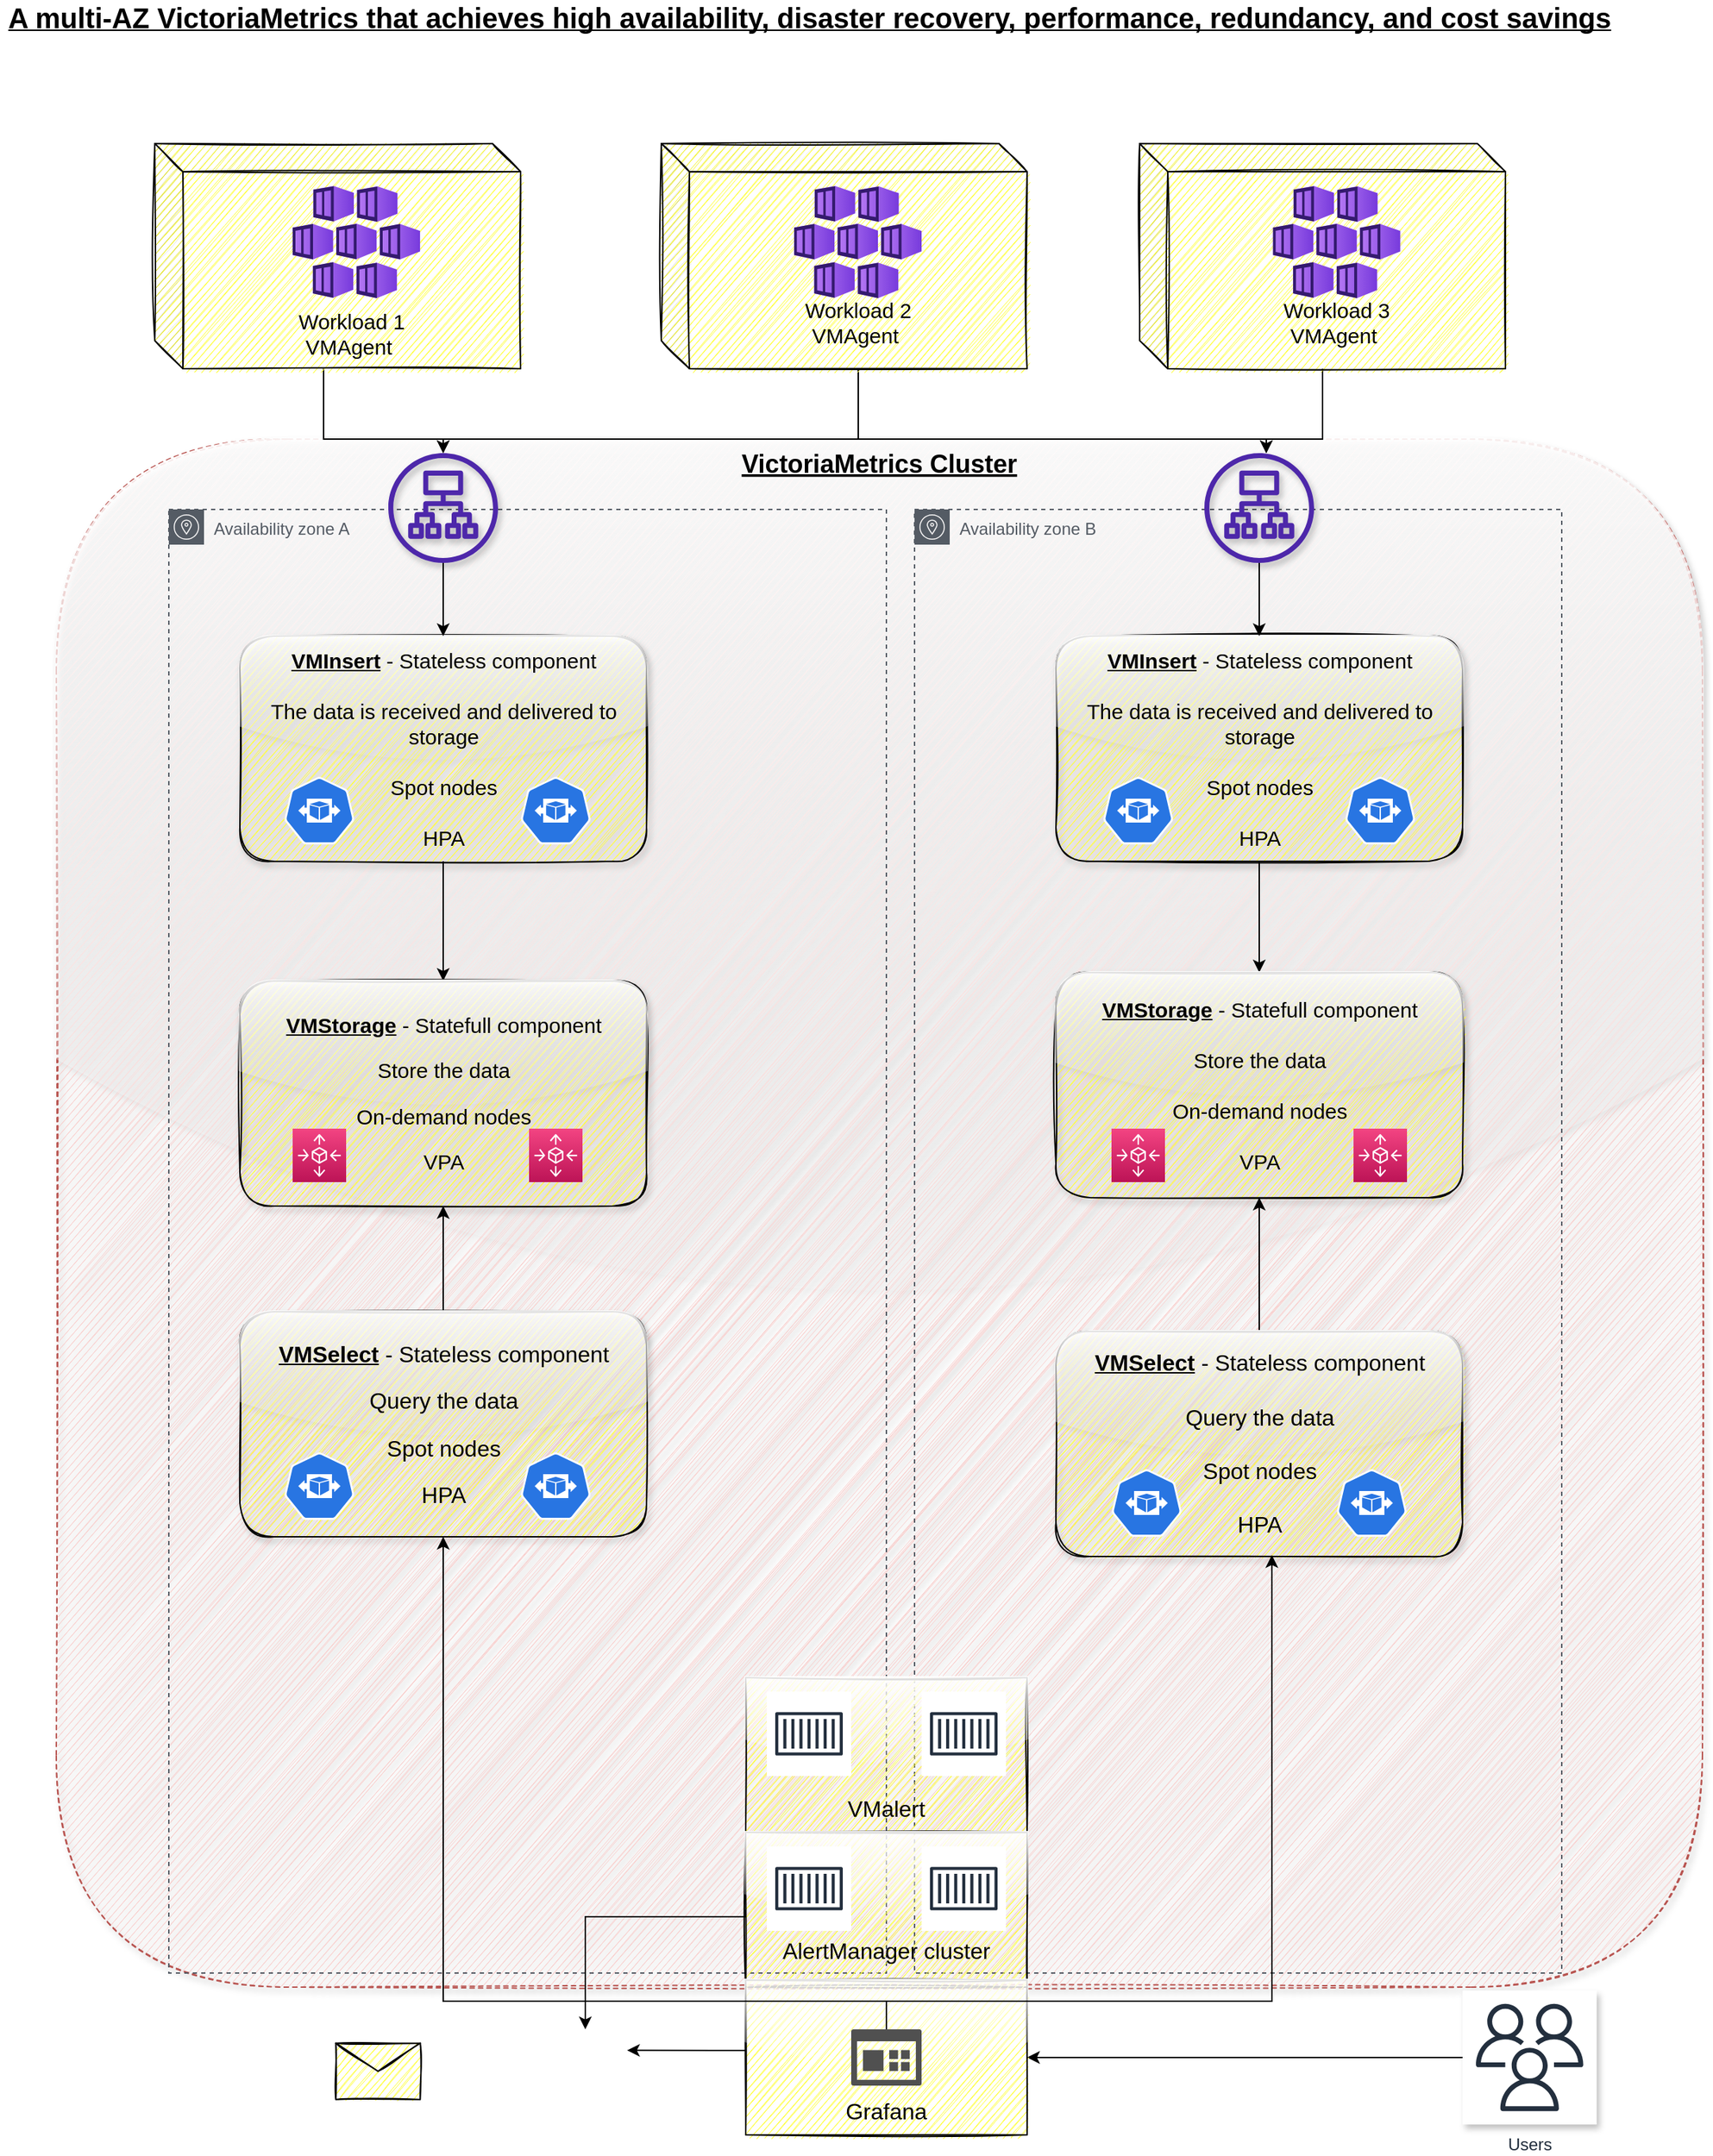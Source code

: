 <mxfile version="20.0.4" type="github">
  <diagram id="mzm1uCLJ-yECZfceGPLK" name="Page-1">
    <mxGraphModel dx="1396" dy="1220" grid="1" gridSize="10" guides="1" tooltips="1" connect="1" arrows="1" fold="1" page="1" pageScale="1" pageWidth="850" pageHeight="1100" math="0" shadow="0">
      <root>
        <mxCell id="0" />
        <mxCell id="1" parent="0" />
        <mxCell id="jiQGPhbdGBWs-VhN8DHY-2" value="VictoriaMetrics Cluster" style="fillColor=#f8cecc;strokeColor=#b85450;dashed=1;verticalAlign=top;fontStyle=5;fontSize=18;labelBackgroundColor=none;labelBorderColor=none;shadow=1;sketch=1;glass=1;rounded=1;" parent="1" vertex="1">
          <mxGeometry x="100" y="410" width="1170" height="1100" as="geometry" />
        </mxCell>
        <mxCell id="jiQGPhbdGBWs-VhN8DHY-3" value="Availability zone A" style="sketch=0;outlineConnect=0;gradientColor=none;html=1;whiteSpace=wrap;fontSize=12;fontStyle=0;shape=mxgraph.aws4.group;grIcon=mxgraph.aws4.group_availability_zone;strokeColor=#545B64;fillColor=none;verticalAlign=top;align=left;spacingLeft=30;fontColor=#545B64;dashed=1;" parent="1" vertex="1">
          <mxGeometry x="180" y="460" width="510" height="1040" as="geometry" />
        </mxCell>
        <mxCell id="jiQGPhbdGBWs-VhN8DHY-4" value="Availability zone B" style="sketch=0;outlineConnect=0;gradientColor=none;html=1;whiteSpace=wrap;fontSize=12;fontStyle=0;shape=mxgraph.aws4.group;grIcon=mxgraph.aws4.group_availability_zone;strokeColor=#545B64;fillColor=none;verticalAlign=top;align=left;spacingLeft=30;fontColor=#545B64;dashed=1;" parent="1" vertex="1">
          <mxGeometry x="710" y="460" width="460" height="1040" as="geometry" />
        </mxCell>
        <mxCell id="N0ZJRrUyVGaD3YBeMTVf-1" value="&lt;span id=&quot;docs-internal-guid-602cd3f7-7fff-a77b-c48b-a0fe1a14de39&quot;&gt;&lt;span style=&quot;font-family: Arial; background-color: transparent; font-weight: 700; font-variant-numeric: normal; font-variant-east-asian: normal; text-decoration-line: underline; text-decoration-skip-ink: none; vertical-align: baseline;&quot;&gt;&lt;font style=&quot;font-size: 20px;&quot;&gt;A multi-AZ VictoriaMetrics that achieves high availability, disaster recovery, performance, redundancy, and cost savings&lt;/font&gt;&lt;/span&gt;&lt;/span&gt;" style="text;html=1;align=center;verticalAlign=middle;resizable=0;points=[];autosize=1;strokeColor=none;fillColor=none;" parent="1" vertex="1">
          <mxGeometry x="60" y="100" width="1150" height="20" as="geometry" />
        </mxCell>
        <mxCell id="N0ZJRrUyVGaD3YBeMTVf-71" style="edgeStyle=orthogonalEdgeStyle;rounded=0;orthogonalLoop=1;jettySize=auto;html=1;entryX=0.5;entryY=0;entryDx=0;entryDy=0;" parent="1" source="N0ZJRrUyVGaD3YBeMTVf-5" target="N0ZJRrUyVGaD3YBeMTVf-15" edge="1">
          <mxGeometry relative="1" as="geometry" />
        </mxCell>
        <mxCell id="N0ZJRrUyVGaD3YBeMTVf-5" value="&lt;font style=&quot;font-size: 15px;&quot;&gt;&lt;b&gt;&lt;u&gt;&lt;font style=&quot;font-size: 15px;&quot;&gt;VMInsert&lt;/font&gt;&lt;/u&gt;&lt;/b&gt; - Stateless component&lt;br&gt;&lt;br&gt;The data is received and delivered to storage&lt;br&gt;&lt;br&gt;Spot nodes&lt;br&gt;&lt;br&gt;HPA&lt;/font&gt;" style="whiteSpace=wrap;html=1;fillColor=#FFFF33;rounded=1;shadow=1;glass=1;sketch=1;" parent="1" vertex="1">
          <mxGeometry x="230.5" y="550" width="289" height="160" as="geometry" />
        </mxCell>
        <mxCell id="N0ZJRrUyVGaD3YBeMTVf-15" value="&lt;b style=&quot;font-size: 15px;&quot;&gt;&lt;u&gt;VMStorage&lt;/u&gt;&lt;/b&gt;&lt;span style=&quot;font-size: 15px;&quot;&gt;&amp;nbsp;- Statefull component&lt;/span&gt;&lt;br style=&quot;font-size: 15px;&quot;&gt;&lt;br style=&quot;font-size: 15px;&quot;&gt;&lt;span style=&quot;font-size: 15px;&quot;&gt;Store the data&lt;/span&gt;&lt;br style=&quot;font-size: 15px;&quot;&gt;&lt;br style=&quot;font-size: 15px;&quot;&gt;&lt;span style=&quot;font-size: 15px;&quot;&gt;On-demand nodes&lt;/span&gt;&lt;br style=&quot;font-size: 15px;&quot;&gt;&lt;br style=&quot;font-size: 15px;&quot;&gt;&lt;span style=&quot;font-size: 15px;&quot;&gt;VPA&lt;/span&gt;" style="whiteSpace=wrap;html=1;fillColor=#FFFF33;rounded=1;shadow=1;glass=1;sketch=1;" parent="1" vertex="1">
          <mxGeometry x="230.5" y="795" width="289" height="160" as="geometry" />
        </mxCell>
        <mxCell id="cjwLlfLuLaNwsC6X-Mmd-12" style="edgeStyle=orthogonalEdgeStyle;rounded=0;orthogonalLoop=1;jettySize=auto;html=1;entryX=0.5;entryY=1;entryDx=0;entryDy=0;" edge="1" parent="1" source="N0ZJRrUyVGaD3YBeMTVf-16" target="N0ZJRrUyVGaD3YBeMTVf-15">
          <mxGeometry relative="1" as="geometry" />
        </mxCell>
        <mxCell id="N0ZJRrUyVGaD3YBeMTVf-16" value="&lt;b style=&quot;font-size: 16px;&quot;&gt;&lt;u&gt;VMSelect&lt;/u&gt;&lt;/b&gt;&lt;span style=&quot;font-size: 16px;&quot;&gt;&amp;nbsp;- Stateless component&lt;/span&gt;&lt;br style=&quot;font-size: 16px;&quot;&gt;&lt;br style=&quot;font-size: 16px;&quot;&gt;&lt;span style=&quot;font-size: 16px;&quot;&gt;Query the data&lt;/span&gt;&lt;br style=&quot;font-size: 16px;&quot;&gt;&lt;br style=&quot;font-size: 16px;&quot;&gt;&lt;span style=&quot;font-size: 16px;&quot;&gt;Spot nodes&lt;/span&gt;&lt;br style=&quot;font-size: 16px;&quot;&gt;&lt;br style=&quot;font-size: 16px;&quot;&gt;&lt;span style=&quot;font-size: 16px;&quot;&gt;HPA&lt;/span&gt;" style="whiteSpace=wrap;html=1;fillColor=#FFFF33;rounded=1;shadow=1;glass=1;sketch=1;" parent="1" vertex="1">
          <mxGeometry x="230.5" y="1030" width="289" height="160" as="geometry" />
        </mxCell>
        <mxCell id="N0ZJRrUyVGaD3YBeMTVf-78" style="edgeStyle=orthogonalEdgeStyle;rounded=0;orthogonalLoop=1;jettySize=auto;html=1;entryX=0.5;entryY=0;entryDx=0;entryDy=0;" parent="1" source="N0ZJRrUyVGaD3YBeMTVf-17" target="N0ZJRrUyVGaD3YBeMTVf-20" edge="1">
          <mxGeometry relative="1" as="geometry" />
        </mxCell>
        <mxCell id="N0ZJRrUyVGaD3YBeMTVf-17" value="&lt;font style=&quot;font-size: 15px;&quot;&gt;&lt;b&gt;&lt;u&gt;&lt;font style=&quot;font-size: 15px;&quot;&gt;VMInsert&lt;/font&gt;&lt;/u&gt;&lt;/b&gt; - Stateless component&lt;br&gt;&lt;br&gt;The data is received and delivered to storage&lt;br&gt;&lt;br&gt;Spot nodes&lt;br&gt;&lt;br&gt;HPA&lt;/font&gt;" style="whiteSpace=wrap;html=1;fillColor=#FFFF33;rounded=1;shadow=1;glass=1;sketch=1;" parent="1" vertex="1">
          <mxGeometry x="810.5" y="550" width="289" height="160" as="geometry" />
        </mxCell>
        <mxCell id="N0ZJRrUyVGaD3YBeMTVf-20" value="&lt;font style=&quot;font-size: 15px;&quot;&gt;&lt;b&gt;&lt;u&gt;VMStorage&lt;/u&gt;&lt;/b&gt; - Statefull component&lt;br&gt;&lt;br&gt;Store the data&lt;br&gt;&lt;br&gt;On-demand nodes&lt;br&gt;&lt;br&gt;VPA&lt;/font&gt;" style="whiteSpace=wrap;html=1;fillColor=#FFFF33;rounded=1;shadow=1;glass=1;sketch=1;" parent="1" vertex="1">
          <mxGeometry x="810.5" y="789" width="289" height="160" as="geometry" />
        </mxCell>
        <mxCell id="cjwLlfLuLaNwsC6X-Mmd-11" value="" style="edgeStyle=orthogonalEdgeStyle;rounded=0;orthogonalLoop=1;jettySize=auto;html=1;" edge="1" parent="1" source="N0ZJRrUyVGaD3YBeMTVf-21" target="N0ZJRrUyVGaD3YBeMTVf-20">
          <mxGeometry relative="1" as="geometry" />
        </mxCell>
        <mxCell id="N0ZJRrUyVGaD3YBeMTVf-21" value="&lt;font style=&quot;font-size: 16px;&quot;&gt;&lt;b&gt;&lt;u&gt;VMSelect&lt;/u&gt;&lt;/b&gt; - Stateless component&lt;br&gt;&lt;br&gt;Query the data&lt;br&gt;&lt;br&gt;Spot nodes&lt;br&gt;&lt;br&gt;HPA&lt;/font&gt;" style="whiteSpace=wrap;html=1;fillColor=#FFFF33;rounded=1;shadow=1;glass=1;sketch=1;" parent="1" vertex="1">
          <mxGeometry x="810.5" y="1044" width="289" height="160" as="geometry" />
        </mxCell>
        <mxCell id="N0ZJRrUyVGaD3YBeMTVf-101" style="edgeStyle=orthogonalEdgeStyle;rounded=0;orthogonalLoop=1;jettySize=auto;html=1;fontSize=15;" parent="1" source="N0ZJRrUyVGaD3YBeMTVf-22" target="N0ZJRrUyVGaD3YBeMTVf-88" edge="1">
          <mxGeometry relative="1" as="geometry" />
        </mxCell>
        <mxCell id="N0ZJRrUyVGaD3YBeMTVf-22" value="Users" style="sketch=0;outlineConnect=0;fontColor=#232F3E;gradientColor=none;strokeColor=#232F3E;fillColor=#ffffff;dashed=0;verticalLabelPosition=bottom;verticalAlign=top;align=center;html=1;fontSize=12;fontStyle=0;aspect=fixed;shape=mxgraph.aws4.resourceIcon;resIcon=mxgraph.aws4.users;rounded=1;shadow=1;glass=1;" parent="1" vertex="1">
          <mxGeometry x="1099.5" y="1512.33" width="95.34" height="95.34" as="geometry" />
        </mxCell>
        <mxCell id="N0ZJRrUyVGaD3YBeMTVf-77" style="edgeStyle=orthogonalEdgeStyle;rounded=0;orthogonalLoop=1;jettySize=auto;html=1;" parent="1" source="N0ZJRrUyVGaD3YBeMTVf-23" target="N0ZJRrUyVGaD3YBeMTVf-17" edge="1">
          <mxGeometry relative="1" as="geometry" />
        </mxCell>
        <mxCell id="N0ZJRrUyVGaD3YBeMTVf-23" value="" style="sketch=0;outlineConnect=0;fontColor=#232F3E;gradientColor=none;fillColor=#4D27AA;strokeColor=none;dashed=0;verticalLabelPosition=bottom;verticalAlign=top;align=center;html=1;fontSize=12;fontStyle=0;aspect=fixed;pointerEvents=1;shape=mxgraph.aws4.application_load_balancer;rounded=1;shadow=1;glass=1;" parent="1" vertex="1">
          <mxGeometry x="916" y="420" width="78" height="78" as="geometry" />
        </mxCell>
        <mxCell id="N0ZJRrUyVGaD3YBeMTVf-70" style="edgeStyle=orthogonalEdgeStyle;rounded=0;orthogonalLoop=1;jettySize=auto;html=1;" parent="1" source="N0ZJRrUyVGaD3YBeMTVf-24" target="N0ZJRrUyVGaD3YBeMTVf-5" edge="1">
          <mxGeometry relative="1" as="geometry" />
        </mxCell>
        <mxCell id="N0ZJRrUyVGaD3YBeMTVf-24" value="" style="sketch=0;outlineConnect=0;fontColor=#232F3E;gradientColor=none;fillColor=#4D27AA;strokeColor=none;dashed=0;verticalLabelPosition=bottom;verticalAlign=top;align=center;html=1;fontSize=12;fontStyle=0;aspect=fixed;pointerEvents=1;shape=mxgraph.aws4.application_load_balancer;rounded=1;shadow=1;glass=1;" parent="1" vertex="1">
          <mxGeometry x="336" y="420" width="78" height="78" as="geometry" />
        </mxCell>
        <mxCell id="N0ZJRrUyVGaD3YBeMTVf-31" value="" style="sketch=0;html=1;dashed=0;whitespace=wrap;fillColor=#2875E2;strokeColor=#ffffff;points=[[0.005,0.63,0],[0.1,0.2,0],[0.9,0.2,0],[0.5,0,0],[0.995,0.63,0],[0.72,0.99,0],[0.5,1,0],[0.28,0.99,0]];shape=mxgraph.kubernetes.icon;prIcon=hpa;rounded=1;shadow=0;glass=1;" parent="1" vertex="1">
          <mxGeometry x="430" y="650" width="50" height="48" as="geometry" />
        </mxCell>
        <mxCell id="N0ZJRrUyVGaD3YBeMTVf-32" value="" style="sketch=0;html=1;dashed=0;whitespace=wrap;fillColor=#2875E2;strokeColor=#ffffff;points=[[0.005,0.63,0],[0.1,0.2,0],[0.9,0.2,0],[0.5,0,0],[0.995,0.63,0],[0.72,0.99,0],[0.5,1,0],[0.28,0.99,0]];shape=mxgraph.kubernetes.icon;prIcon=hpa;rounded=1;shadow=0;glass=1;" parent="1" vertex="1">
          <mxGeometry x="262" y="650" width="50" height="48" as="geometry" />
        </mxCell>
        <mxCell id="N0ZJRrUyVGaD3YBeMTVf-33" value="" style="sketch=0;html=1;dashed=0;whitespace=wrap;fillColor=#2875E2;strokeColor=#ffffff;points=[[0.005,0.63,0],[0.1,0.2,0],[0.9,0.2,0],[0.5,0,0],[0.995,0.63,0],[0.72,0.99,0],[0.5,1,0],[0.28,0.99,0]];shape=mxgraph.kubernetes.icon;prIcon=hpa;rounded=1;shadow=0;glass=1;" parent="1" vertex="1">
          <mxGeometry x="1016" y="650" width="50" height="48" as="geometry" />
        </mxCell>
        <mxCell id="N0ZJRrUyVGaD3YBeMTVf-34" value="" style="sketch=0;html=1;dashed=0;whitespace=wrap;fillColor=#2875E2;strokeColor=#ffffff;points=[[0.005,0.63,0],[0.1,0.2,0],[0.9,0.2,0],[0.5,0,0],[0.995,0.63,0],[0.72,0.99,0],[0.5,1,0],[0.28,0.99,0]];shape=mxgraph.kubernetes.icon;prIcon=hpa;rounded=1;shadow=0;glass=1;" parent="1" vertex="1">
          <mxGeometry x="844" y="650" width="50" height="48" as="geometry" />
        </mxCell>
        <mxCell id="N0ZJRrUyVGaD3YBeMTVf-39" value="" style="sketch=0;html=1;dashed=0;whitespace=wrap;fillColor=#2875E2;strokeColor=#ffffff;points=[[0.005,0.63,0],[0.1,0.2,0],[0.9,0.2,0],[0.5,0,0],[0.995,0.63,0],[0.72,0.99,0],[0.5,1,0],[0.28,0.99,0]];shape=mxgraph.kubernetes.icon;prIcon=hpa;rounded=1;shadow=0;glass=1;" parent="1" vertex="1">
          <mxGeometry x="430" y="1130" width="50" height="48" as="geometry" />
        </mxCell>
        <mxCell id="N0ZJRrUyVGaD3YBeMTVf-40" value="" style="sketch=0;html=1;dashed=0;whitespace=wrap;fillColor=#2875E2;strokeColor=#ffffff;points=[[0.005,0.63,0],[0.1,0.2,0],[0.9,0.2,0],[0.5,0,0],[0.995,0.63,0],[0.72,0.99,0],[0.5,1,0],[0.28,0.99,0]];shape=mxgraph.kubernetes.icon;prIcon=hpa;rounded=1;shadow=0;glass=1;" parent="1" vertex="1">
          <mxGeometry x="262" y="1130" width="50" height="48" as="geometry" />
        </mxCell>
        <mxCell id="N0ZJRrUyVGaD3YBeMTVf-43" value="" style="sketch=0;html=1;dashed=0;whitespace=wrap;fillColor=#2875E2;strokeColor=#ffffff;points=[[0.005,0.63,0],[0.1,0.2,0],[0.9,0.2,0],[0.5,0,0],[0.995,0.63,0],[0.72,0.99,0],[0.5,1,0],[0.28,0.99,0]];shape=mxgraph.kubernetes.icon;prIcon=hpa;rounded=1;shadow=0;glass=1;" parent="1" vertex="1">
          <mxGeometry x="1010" y="1142" width="50" height="48" as="geometry" />
        </mxCell>
        <mxCell id="N0ZJRrUyVGaD3YBeMTVf-44" value="" style="sketch=0;html=1;dashed=0;whitespace=wrap;fillColor=#2875E2;strokeColor=#ffffff;points=[[0.005,0.63,0],[0.1,0.2,0],[0.9,0.2,0],[0.5,0,0],[0.995,0.63,0],[0.72,0.99,0],[0.5,1,0],[0.28,0.99,0]];shape=mxgraph.kubernetes.icon;prIcon=hpa;rounded=1;shadow=0;glass=1;" parent="1" vertex="1">
          <mxGeometry x="850" y="1142" width="50" height="48" as="geometry" />
        </mxCell>
        <mxCell id="N0ZJRrUyVGaD3YBeMTVf-45" value="" style="sketch=0;points=[[0,0,0],[0.25,0,0],[0.5,0,0],[0.75,0,0],[1,0,0],[0,1,0],[0.25,1,0],[0.5,1,0],[0.75,1,0],[1,1,0],[0,0.25,0],[0,0.5,0],[0,0.75,0],[1,0.25,0],[1,0.5,0],[1,0.75,0]];points=[[0,0,0],[0.25,0,0],[0.5,0,0],[0.75,0,0],[1,0,0],[0,1,0],[0.25,1,0],[0.5,1,0],[0.75,1,0],[1,1,0],[0,0.25,0],[0,0.5,0],[0,0.75,0],[1,0.25,0],[1,0.5,0],[1,0.75,0]];outlineConnect=0;fontColor=#232F3E;gradientColor=#F34482;gradientDirection=north;fillColor=#BC1356;strokeColor=#ffffff;dashed=0;verticalLabelPosition=bottom;verticalAlign=top;align=center;html=1;fontSize=12;fontStyle=0;aspect=fixed;shape=mxgraph.aws4.resourceIcon;resIcon=mxgraph.aws4.autoscaling;rounded=1;shadow=0;glass=1;" parent="1" vertex="1">
          <mxGeometry x="268" y="900" width="38" height="38" as="geometry" />
        </mxCell>
        <mxCell id="N0ZJRrUyVGaD3YBeMTVf-46" value="" style="sketch=0;points=[[0,0,0],[0.25,0,0],[0.5,0,0],[0.75,0,0],[1,0,0],[0,1,0],[0.25,1,0],[0.5,1,0],[0.75,1,0],[1,1,0],[0,0.25,0],[0,0.5,0],[0,0.75,0],[1,0.25,0],[1,0.5,0],[1,0.75,0]];points=[[0,0,0],[0.25,0,0],[0.5,0,0],[0.75,0,0],[1,0,0],[0,1,0],[0.25,1,0],[0.5,1,0],[0.75,1,0],[1,1,0],[0,0.25,0],[0,0.5,0],[0,0.75,0],[1,0.25,0],[1,0.5,0],[1,0.75,0]];outlineConnect=0;fontColor=#232F3E;gradientColor=#F34482;gradientDirection=north;fillColor=#BC1356;strokeColor=#ffffff;dashed=0;verticalLabelPosition=bottom;verticalAlign=top;align=center;html=1;fontSize=12;fontStyle=0;aspect=fixed;shape=mxgraph.aws4.resourceIcon;resIcon=mxgraph.aws4.autoscaling;rounded=1;shadow=0;glass=1;" parent="1" vertex="1">
          <mxGeometry x="436" y="900" width="38" height="38" as="geometry" />
        </mxCell>
        <mxCell id="N0ZJRrUyVGaD3YBeMTVf-48" value="" style="sketch=0;points=[[0,0,0],[0.25,0,0],[0.5,0,0],[0.75,0,0],[1,0,0],[0,1,0],[0.25,1,0],[0.5,1,0],[0.75,1,0],[1,1,0],[0,0.25,0],[0,0.5,0],[0,0.75,0],[1,0.25,0],[1,0.5,0],[1,0.75,0]];points=[[0,0,0],[0.25,0,0],[0.5,0,0],[0.75,0,0],[1,0,0],[0,1,0],[0.25,1,0],[0.5,1,0],[0.75,1,0],[1,1,0],[0,0.25,0],[0,0.5,0],[0,0.75,0],[1,0.25,0],[1,0.5,0],[1,0.75,0]];outlineConnect=0;fontColor=#232F3E;gradientColor=#F34482;gradientDirection=north;fillColor=#BC1356;strokeColor=#ffffff;dashed=0;verticalLabelPosition=bottom;verticalAlign=top;align=center;html=1;fontSize=12;fontStyle=0;aspect=fixed;shape=mxgraph.aws4.resourceIcon;resIcon=mxgraph.aws4.autoscaling;rounded=1;shadow=0;glass=1;" parent="1" vertex="1">
          <mxGeometry x="850" y="900" width="38" height="38" as="geometry" />
        </mxCell>
        <mxCell id="N0ZJRrUyVGaD3YBeMTVf-49" value="" style="sketch=0;points=[[0,0,0],[0.25,0,0],[0.5,0,0],[0.75,0,0],[1,0,0],[0,1,0],[0.25,1,0],[0.5,1,0],[0.75,1,0],[1,1,0],[0,0.25,0],[0,0.5,0],[0,0.75,0],[1,0.25,0],[1,0.5,0],[1,0.75,0]];points=[[0,0,0],[0.25,0,0],[0.5,0,0],[0.75,0,0],[1,0,0],[0,1,0],[0.25,1,0],[0.5,1,0],[0.75,1,0],[1,1,0],[0,0.25,0],[0,0.5,0],[0,0.75,0],[1,0.25,0],[1,0.5,0],[1,0.75,0]];outlineConnect=0;fontColor=#232F3E;gradientColor=#F34482;gradientDirection=north;fillColor=#BC1356;strokeColor=#ffffff;dashed=0;verticalLabelPosition=bottom;verticalAlign=top;align=center;html=1;fontSize=12;fontStyle=0;aspect=fixed;shape=mxgraph.aws4.resourceIcon;resIcon=mxgraph.aws4.autoscaling;rounded=1;shadow=0;glass=1;" parent="1" vertex="1">
          <mxGeometry x="1022" y="900" width="38" height="38" as="geometry" />
        </mxCell>
        <mxCell id="N0ZJRrUyVGaD3YBeMTVf-69" style="edgeStyle=orthogonalEdgeStyle;rounded=0;orthogonalLoop=1;jettySize=auto;html=1;" parent="1" source="N0ZJRrUyVGaD3YBeMTVf-50" target="N0ZJRrUyVGaD3YBeMTVf-24" edge="1">
          <mxGeometry relative="1" as="geometry">
            <Array as="points">
              <mxPoint x="290" y="410" />
              <mxPoint x="375" y="410" />
            </Array>
          </mxGeometry>
        </mxCell>
        <mxCell id="N0ZJRrUyVGaD3YBeMTVf-50" value="&lt;font style=&quot;font-size: 15px;&quot;&gt;&lt;br&gt;&lt;br&gt;&lt;br&gt;&lt;br&gt;&lt;br&gt;Workload 1&lt;br&gt;VMAgent&amp;nbsp;&lt;/font&gt;" style="shape=cube;whiteSpace=wrap;html=1;boundedLbl=1;backgroundOutline=1;darkOpacity=0.05;darkOpacity2=0.1;rounded=1;shadow=0;glass=1;sketch=1;fillColor=#FFFF33;" parent="1" vertex="1">
          <mxGeometry x="170" y="200" width="260" height="160" as="geometry" />
        </mxCell>
        <mxCell id="N0ZJRrUyVGaD3YBeMTVf-55" value="" style="aspect=fixed;html=1;points=[];align=center;image;fontSize=12;image=img/lib/azure2/containers/Kubernetes_Services.svg;rounded=1;shadow=0;glass=1;sketch=1;fillColor=#FFFF33;" parent="1" vertex="1">
          <mxGeometry x="268.0" y="230" width="90.67" height="80" as="geometry" />
        </mxCell>
        <mxCell id="N0ZJRrUyVGaD3YBeMTVf-65" style="edgeStyle=orthogonalEdgeStyle;rounded=0;orthogonalLoop=1;jettySize=auto;html=1;" parent="1" source="N0ZJRrUyVGaD3YBeMTVf-56" target="N0ZJRrUyVGaD3YBeMTVf-23" edge="1">
          <mxGeometry relative="1" as="geometry">
            <Array as="points">
              <mxPoint x="670" y="410" />
              <mxPoint x="960" y="410" />
            </Array>
          </mxGeometry>
        </mxCell>
        <mxCell id="N0ZJRrUyVGaD3YBeMTVf-67" style="edgeStyle=orthogonalEdgeStyle;rounded=0;orthogonalLoop=1;jettySize=auto;html=1;" parent="1" source="N0ZJRrUyVGaD3YBeMTVf-56" target="N0ZJRrUyVGaD3YBeMTVf-24" edge="1">
          <mxGeometry relative="1" as="geometry">
            <Array as="points">
              <mxPoint x="670" y="410" />
              <mxPoint x="375" y="410" />
            </Array>
          </mxGeometry>
        </mxCell>
        <mxCell id="N0ZJRrUyVGaD3YBeMTVf-56" value="&lt;br style=&quot;font-size: 15px;&quot;&gt;&lt;br style=&quot;font-size: 15px;&quot;&gt;&lt;br style=&quot;font-size: 15px;&quot;&gt;&lt;br style=&quot;font-size: 15px;&quot;&gt;&lt;span style=&quot;font-size: 15px;&quot;&gt;&lt;br&gt;Workload 2&lt;/span&gt;&lt;br style=&quot;font-size: 15px;&quot;&gt;&lt;span style=&quot;font-size: 15px;&quot;&gt;VMAgent&amp;nbsp;&lt;/span&gt;" style="shape=cube;whiteSpace=wrap;html=1;boundedLbl=1;backgroundOutline=1;darkOpacity=0.05;darkOpacity2=0.1;rounded=1;shadow=0;glass=1;sketch=1;fillColor=#FFFF33;" parent="1" vertex="1">
          <mxGeometry x="530" y="200" width="260" height="160" as="geometry" />
        </mxCell>
        <mxCell id="N0ZJRrUyVGaD3YBeMTVf-68" style="edgeStyle=orthogonalEdgeStyle;rounded=0;orthogonalLoop=1;jettySize=auto;html=1;" parent="1" source="N0ZJRrUyVGaD3YBeMTVf-57" target="N0ZJRrUyVGaD3YBeMTVf-23" edge="1">
          <mxGeometry relative="1" as="geometry">
            <Array as="points">
              <mxPoint x="1000" y="410" />
              <mxPoint x="960" y="410" />
            </Array>
          </mxGeometry>
        </mxCell>
        <mxCell id="N0ZJRrUyVGaD3YBeMTVf-57" value="&lt;br style=&quot;font-size: 15px;&quot;&gt;&lt;br style=&quot;font-size: 15px;&quot;&gt;&lt;br style=&quot;font-size: 15px;&quot;&gt;&lt;br style=&quot;font-size: 15px;&quot;&gt;&lt;span style=&quot;font-size: 15px;&quot;&gt;&lt;br&gt;Workload 3&lt;/span&gt;&lt;br style=&quot;font-size: 15px;&quot;&gt;&lt;span style=&quot;font-size: 15px;&quot;&gt;VMAgent&amp;nbsp;&lt;/span&gt;" style="shape=cube;whiteSpace=wrap;html=1;boundedLbl=1;backgroundOutline=1;darkOpacity=0.05;darkOpacity2=0.1;rounded=1;shadow=0;glass=1;sketch=1;fillColor=#FFFF33;" parent="1" vertex="1">
          <mxGeometry x="870" y="200" width="260" height="160" as="geometry" />
        </mxCell>
        <mxCell id="N0ZJRrUyVGaD3YBeMTVf-58" value="" style="aspect=fixed;html=1;points=[];align=center;image;fontSize=12;image=img/lib/azure2/containers/Kubernetes_Services.svg;rounded=1;shadow=0;glass=1;sketch=1;fillColor=#FFFF33;" parent="1" vertex="1">
          <mxGeometry x="624.33" y="230" width="90.67" height="80" as="geometry" />
        </mxCell>
        <mxCell id="N0ZJRrUyVGaD3YBeMTVf-59" value="" style="aspect=fixed;html=1;points=[];align=center;image;fontSize=12;image=img/lib/azure2/containers/Kubernetes_Services.svg;rounded=1;shadow=0;glass=1;sketch=1;fillColor=#FFFF33;" parent="1" vertex="1">
          <mxGeometry x="964.67" y="230" width="90.67" height="80" as="geometry" />
        </mxCell>
        <mxCell id="N0ZJRrUyVGaD3YBeMTVf-83" value="&lt;font style=&quot;font-size: 16px;&quot;&gt;&lt;br&gt;&lt;br&gt;&lt;br&gt;&lt;br&gt;&lt;font style=&quot;font-size: 16px;&quot;&gt;VMalert&lt;/font&gt;&lt;/font&gt;" style="rounded=0;whiteSpace=wrap;html=1;shadow=0;glass=1;sketch=1;fillColor=#FFFF33;" parent="1" vertex="1">
          <mxGeometry x="590" y="1290" width="200" height="110" as="geometry" />
        </mxCell>
        <mxCell id="DHzvIwVwlgd688R1WtUd-1" style="edgeStyle=orthogonalEdgeStyle;rounded=0;orthogonalLoop=1;jettySize=auto;html=1;exitX=0;exitY=0.5;exitDx=0;exitDy=0;fontSize=16;" parent="1" source="N0ZJRrUyVGaD3YBeMTVf-87" target="N0ZJRrUyVGaD3YBeMTVf-110" edge="1">
          <mxGeometry relative="1" as="geometry">
            <Array as="points">
              <mxPoint x="590" y="1460" />
              <mxPoint x="476" y="1460" />
            </Array>
          </mxGeometry>
        </mxCell>
        <mxCell id="N0ZJRrUyVGaD3YBeMTVf-87" value="&lt;font style=&quot;font-size: 16px;&quot;&gt;&lt;br&gt;&lt;br&gt;&lt;br&gt;AlertManager cluster&lt;/font&gt;" style="rounded=0;whiteSpace=wrap;html=1;shadow=0;glass=1;sketch=1;fillColor=#FFFF33;" parent="1" vertex="1">
          <mxGeometry x="590" y="1400" width="200" height="110" as="geometry" />
        </mxCell>
        <mxCell id="cjwLlfLuLaNwsC6X-Mmd-4" style="edgeStyle=orthogonalEdgeStyle;rounded=0;orthogonalLoop=1;jettySize=auto;html=1;entryX=1;entryY=0.25;entryDx=0;entryDy=0;" edge="1" parent="1" source="N0ZJRrUyVGaD3YBeMTVf-88" target="N0ZJRrUyVGaD3YBeMTVf-110">
          <mxGeometry relative="1" as="geometry">
            <Array as="points">
              <mxPoint x="570" y="1555" />
              <mxPoint x="570" y="1555" />
            </Array>
          </mxGeometry>
        </mxCell>
        <mxCell id="N0ZJRrUyVGaD3YBeMTVf-88" value="&lt;font style=&quot;font-size: 16px;&quot;&gt;&lt;br&gt;&lt;br&gt;&lt;br&gt;&lt;br&gt;Grafana&lt;/font&gt;" style="rounded=0;whiteSpace=wrap;html=1;shadow=0;glass=1;sketch=1;fillColor=#FFFF33;" parent="1" vertex="1">
          <mxGeometry x="590" y="1505" width="200" height="110" as="geometry" />
        </mxCell>
        <mxCell id="N0ZJRrUyVGaD3YBeMTVf-92" value="" style="sketch=0;outlineConnect=0;fontColor=#232F3E;gradientColor=none;strokeColor=#232F3E;fillColor=#ffffff;dashed=0;verticalLabelPosition=bottom;verticalAlign=top;align=center;html=1;fontSize=12;fontStyle=0;aspect=fixed;shape=mxgraph.aws4.resourceIcon;resIcon=mxgraph.aws4.container_1;rounded=1;shadow=0;glass=1;" parent="1" vertex="1">
          <mxGeometry x="605" y="1300" width="60" height="60" as="geometry" />
        </mxCell>
        <mxCell id="N0ZJRrUyVGaD3YBeMTVf-93" value="" style="sketch=0;outlineConnect=0;fontColor=#232F3E;gradientColor=none;strokeColor=#232F3E;fillColor=#ffffff;dashed=0;verticalLabelPosition=bottom;verticalAlign=top;align=center;html=1;fontSize=12;fontStyle=0;aspect=fixed;shape=mxgraph.aws4.resourceIcon;resIcon=mxgraph.aws4.container_1;rounded=1;shadow=0;glass=1;" parent="1" vertex="1">
          <mxGeometry x="715" y="1300" width="60" height="60" as="geometry" />
        </mxCell>
        <mxCell id="N0ZJRrUyVGaD3YBeMTVf-94" value="" style="sketch=0;outlineConnect=0;fontColor=#232F3E;gradientColor=none;strokeColor=#232F3E;fillColor=#ffffff;dashed=0;verticalLabelPosition=bottom;verticalAlign=top;align=center;html=1;fontSize=12;fontStyle=0;aspect=fixed;shape=mxgraph.aws4.resourceIcon;resIcon=mxgraph.aws4.container_1;rounded=1;shadow=0;glass=1;" parent="1" vertex="1">
          <mxGeometry x="605" y="1410" width="60" height="60" as="geometry" />
        </mxCell>
        <mxCell id="N0ZJRrUyVGaD3YBeMTVf-95" value="" style="sketch=0;outlineConnect=0;fontColor=#232F3E;gradientColor=none;strokeColor=#232F3E;fillColor=#ffffff;dashed=0;verticalLabelPosition=bottom;verticalAlign=top;align=center;html=1;fontSize=12;fontStyle=0;aspect=fixed;shape=mxgraph.aws4.resourceIcon;resIcon=mxgraph.aws4.container_1;rounded=1;shadow=0;glass=1;" parent="1" vertex="1">
          <mxGeometry x="715" y="1410" width="60" height="60" as="geometry" />
        </mxCell>
        <mxCell id="cjwLlfLuLaNwsC6X-Mmd-5" style="edgeStyle=orthogonalEdgeStyle;rounded=0;orthogonalLoop=1;jettySize=auto;html=1;entryX=0.531;entryY=0.994;entryDx=0;entryDy=0;entryPerimeter=0;" edge="1" parent="1" source="N0ZJRrUyVGaD3YBeMTVf-100" target="N0ZJRrUyVGaD3YBeMTVf-21">
          <mxGeometry relative="1" as="geometry">
            <Array as="points">
              <mxPoint x="690" y="1520" />
              <mxPoint x="964" y="1520" />
            </Array>
          </mxGeometry>
        </mxCell>
        <mxCell id="cjwLlfLuLaNwsC6X-Mmd-6" style="edgeStyle=orthogonalEdgeStyle;rounded=0;orthogonalLoop=1;jettySize=auto;html=1;exitX=0.5;exitY=0;exitDx=0;exitDy=0;exitPerimeter=0;" edge="1" parent="1" source="N0ZJRrUyVGaD3YBeMTVf-100" target="N0ZJRrUyVGaD3YBeMTVf-16">
          <mxGeometry relative="1" as="geometry">
            <Array as="points">
              <mxPoint x="690" y="1520" />
              <mxPoint x="375" y="1520" />
            </Array>
          </mxGeometry>
        </mxCell>
        <mxCell id="N0ZJRrUyVGaD3YBeMTVf-100" value="" style="sketch=0;pointerEvents=1;shadow=0;dashed=0;html=1;strokeColor=none;labelPosition=center;verticalLabelPosition=bottom;verticalAlign=top;align=center;fillColor=#505050;shape=mxgraph.mscae.intune.dashboard;rounded=1;glass=1;fontSize=15;" parent="1" vertex="1">
          <mxGeometry x="665" y="1540" width="50" height="40" as="geometry" />
        </mxCell>
        <mxCell id="N0ZJRrUyVGaD3YBeMTVf-110" value="" style="shape=image;html=1;verticalAlign=top;verticalLabelPosition=bottom;labelBackgroundColor=#ffffff;imageAspect=0;aspect=fixed;image=https://cdn2.iconfinder.com/data/icons/social-media-2285/512/1_Slack_colored_svg-128.png;rounded=1;shadow=0;glass=1;sketch=1;fontSize=15;fillColor=#FFFF33;" parent="1" vertex="1">
          <mxGeometry x="446.01" y="1540" width="59.67" height="59.67" as="geometry" />
        </mxCell>
        <mxCell id="N0ZJRrUyVGaD3YBeMTVf-112" value="" style="shape=image;html=1;verticalAlign=top;verticalLabelPosition=bottom;labelBackgroundColor=#ffffff;imageAspect=0;aspect=fixed;image=https://cdn2.iconfinder.com/data/icons/80-s-stuffs-outline/92/Asset_9-128.png;rounded=1;shadow=0;glass=1;sketch=1;fontSize=16;fillColor=#FFFF33;" parent="1" vertex="1">
          <mxGeometry x="358.67" y="1516.33" width="87.34" height="87.34" as="geometry" />
        </mxCell>
        <mxCell id="N0ZJRrUyVGaD3YBeMTVf-113" value="" style="shape=message;html=1;whiteSpace=wrap;html=1;outlineConnect=0;rounded=1;shadow=0;glass=1;sketch=1;fontSize=16;fillColor=#FFFF33;" parent="1" vertex="1">
          <mxGeometry x="298.67" y="1549.83" width="60" height="40" as="geometry" />
        </mxCell>
      </root>
    </mxGraphModel>
  </diagram>
</mxfile>
